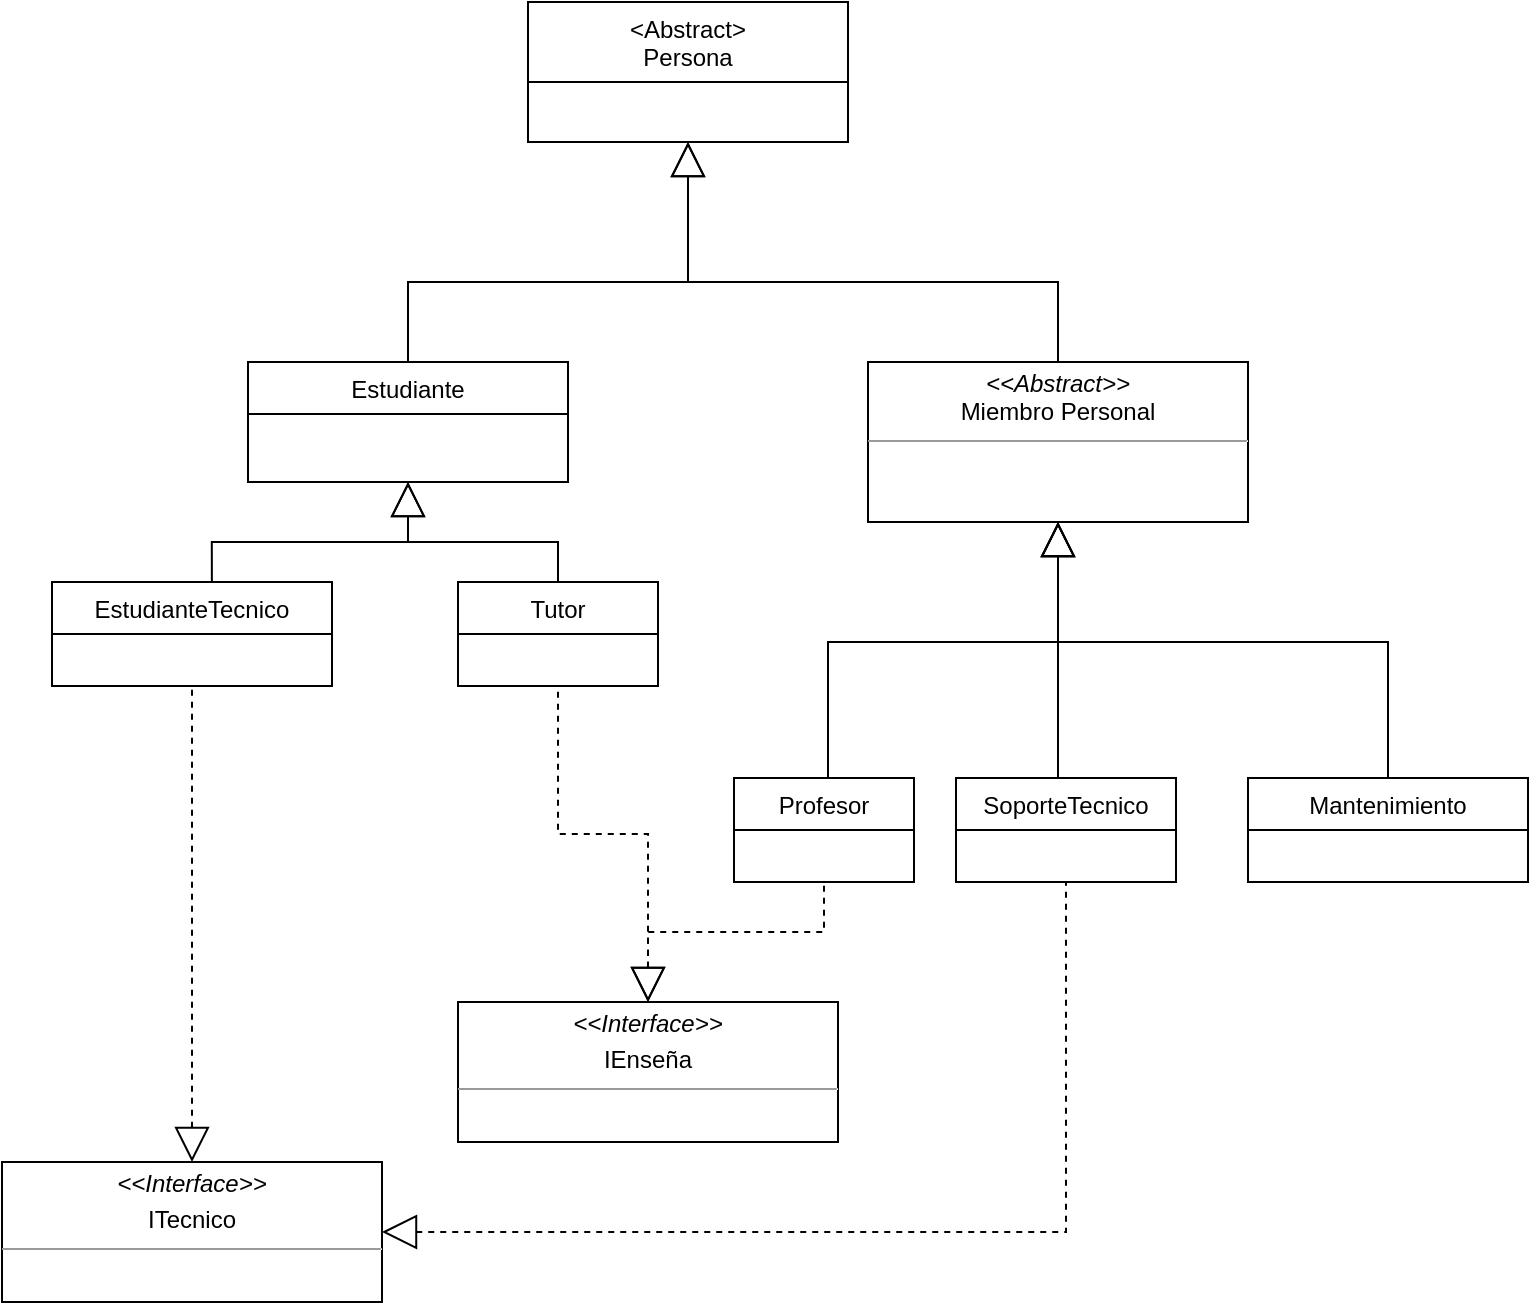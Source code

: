 <mxfile version="20.7.4" type="device"><diagram id="C5RBs43oDa-KdzZeNtuy" name="Page-1"><mxGraphModel dx="954" dy="591" grid="1" gridSize="10" guides="1" tooltips="1" connect="1" arrows="1" fold="1" page="1" pageScale="1" pageWidth="827" pageHeight="1169" math="0" shadow="0"><root><mxCell id="WIyWlLk6GJQsqaUBKTNV-0"/><mxCell id="WIyWlLk6GJQsqaUBKTNV-1" parent="WIyWlLk6GJQsqaUBKTNV-0"/><mxCell id="A1K5eRP-bRNh0tn0XHri-40" style="edgeStyle=orthogonalEdgeStyle;rounded=0;orthogonalLoop=1;jettySize=auto;html=1;startArrow=block;startFill=0;endArrow=none;endFill=0;startSize=15;endSize=6;" edge="1" parent="WIyWlLk6GJQsqaUBKTNV-1" source="zkfFHV4jXpPFQw0GAbJ--0" target="zkfFHV4jXpPFQw0GAbJ--6"><mxGeometry relative="1" as="geometry"><Array as="points"><mxPoint x="368" y="320"/><mxPoint x="228" y="320"/></Array></mxGeometry></mxCell><mxCell id="A1K5eRP-bRNh0tn0XHri-44" style="edgeStyle=orthogonalEdgeStyle;rounded=0;orthogonalLoop=1;jettySize=auto;html=1;startArrow=block;startFill=0;endArrow=none;endFill=0;startSize=15;endSize=6;" edge="1" parent="WIyWlLk6GJQsqaUBKTNV-1" source="zkfFHV4jXpPFQw0GAbJ--0" target="A1K5eRP-bRNh0tn0XHri-4"><mxGeometry relative="1" as="geometry"><Array as="points"><mxPoint x="368" y="320"/><mxPoint x="553" y="320"/></Array></mxGeometry></mxCell><mxCell id="zkfFHV4jXpPFQw0GAbJ--0" value="&lt;Abstract&gt;&#10;Persona" style="swimlane;fontStyle=0;align=center;verticalAlign=top;childLayout=stackLayout;horizontal=1;startSize=40;horizontalStack=0;resizeParent=1;resizeLast=0;collapsible=1;marginBottom=0;rounded=0;shadow=0;strokeWidth=1;" parent="WIyWlLk6GJQsqaUBKTNV-1" vertex="1"><mxGeometry x="288" y="180" width="160" height="70" as="geometry"><mxRectangle x="230" y="140" width="160" height="26" as="alternateBounds"/></mxGeometry></mxCell><mxCell id="A1K5eRP-bRNh0tn0XHri-38" style="edgeStyle=orthogonalEdgeStyle;rounded=0;orthogonalLoop=1;jettySize=auto;html=1;entryX=0.571;entryY=0;entryDx=0;entryDy=0;entryPerimeter=0;startArrow=block;startFill=0;endArrow=none;endFill=0;startSize=15;endSize=6;" edge="1" parent="WIyWlLk6GJQsqaUBKTNV-1" source="zkfFHV4jXpPFQw0GAbJ--6" target="A1K5eRP-bRNh0tn0XHri-30"><mxGeometry relative="1" as="geometry"/></mxCell><mxCell id="A1K5eRP-bRNh0tn0XHri-39" style="edgeStyle=orthogonalEdgeStyle;rounded=0;orthogonalLoop=1;jettySize=auto;html=1;entryX=0.5;entryY=0;entryDx=0;entryDy=0;startArrow=block;startFill=0;endArrow=none;endFill=0;startSize=15;endSize=6;" edge="1" parent="WIyWlLk6GJQsqaUBKTNV-1" source="zkfFHV4jXpPFQw0GAbJ--6" target="A1K5eRP-bRNh0tn0XHri-34"><mxGeometry relative="1" as="geometry"/></mxCell><mxCell id="zkfFHV4jXpPFQw0GAbJ--6" value="Estudiante" style="swimlane;fontStyle=0;align=center;verticalAlign=top;childLayout=stackLayout;horizontal=1;startSize=26;horizontalStack=0;resizeParent=1;resizeLast=0;collapsible=1;marginBottom=0;rounded=0;shadow=0;strokeWidth=1;" parent="WIyWlLk6GJQsqaUBKTNV-1" vertex="1"><mxGeometry x="148" y="360" width="160" height="60" as="geometry"><mxRectangle x="130" y="380" width="160" height="26" as="alternateBounds"/></mxGeometry></mxCell><mxCell id="A1K5eRP-bRNh0tn0XHri-10" value="" style="edgeStyle=orthogonalEdgeStyle;rounded=0;orthogonalLoop=1;jettySize=auto;html=1;startArrow=block;startFill=0;endSize=6;startSize=15;endArrow=none;endFill=0;" edge="1" parent="WIyWlLk6GJQsqaUBKTNV-1" source="A1K5eRP-bRNh0tn0XHri-4" target="A1K5eRP-bRNh0tn0XHri-17"><mxGeometry relative="1" as="geometry"><mxPoint x="383" y="540" as="targetPoint"/><Array as="points"><mxPoint x="553" y="500"/><mxPoint x="438" y="500"/></Array></mxGeometry></mxCell><mxCell id="A1K5eRP-bRNh0tn0XHri-26" style="edgeStyle=orthogonalEdgeStyle;rounded=0;orthogonalLoop=1;jettySize=auto;html=1;startArrow=block;startFill=0;endSize=6;startSize=15;endArrow=none;endFill=0;" edge="1" parent="WIyWlLk6GJQsqaUBKTNV-1" source="A1K5eRP-bRNh0tn0XHri-4" target="A1K5eRP-bRNh0tn0XHri-21"><mxGeometry relative="1" as="geometry"><Array as="points"><mxPoint x="553" y="530"/><mxPoint x="553" y="530"/></Array></mxGeometry></mxCell><mxCell id="A1K5eRP-bRNh0tn0XHri-29" style="edgeStyle=orthogonalEdgeStyle;rounded=0;orthogonalLoop=1;jettySize=auto;html=1;startArrow=block;startFill=0;startSize=15;endSize=6;endArrow=none;endFill=0;" edge="1" parent="WIyWlLk6GJQsqaUBKTNV-1" source="A1K5eRP-bRNh0tn0XHri-4" target="A1K5eRP-bRNh0tn0XHri-25"><mxGeometry relative="1" as="geometry"><Array as="points"><mxPoint x="553" y="500"/><mxPoint x="718" y="500"/></Array></mxGeometry></mxCell><mxCell id="A1K5eRP-bRNh0tn0XHri-4" value="&lt;p style=&quot;margin:0px;margin-top:4px;text-align:center;&quot;&gt;&lt;i&gt;&amp;lt;&amp;lt;Abstract&amp;gt;&amp;gt;&lt;/i&gt;&lt;br&gt;Miembro Personal&lt;/p&gt;&lt;hr size=&quot;1&quot;&gt;&lt;p style=&quot;margin:0px;margin-left:4px;&quot;&gt;&lt;/p&gt;&lt;p style=&quot;margin:0px;margin-left:4px;&quot;&gt;&lt;br&gt;&lt;/p&gt;" style="verticalAlign=top;align=left;overflow=fill;fontSize=12;fontFamily=Helvetica;html=1;" vertex="1" parent="WIyWlLk6GJQsqaUBKTNV-1"><mxGeometry x="458" y="360" width="190" height="80" as="geometry"/></mxCell><mxCell id="A1K5eRP-bRNh0tn0XHri-17" value="Profesor" style="swimlane;fontStyle=0;childLayout=stackLayout;horizontal=1;startSize=26;fillColor=none;horizontalStack=0;resizeParent=1;resizeParentMax=0;resizeLast=0;collapsible=1;marginBottom=0;" vertex="1" parent="WIyWlLk6GJQsqaUBKTNV-1"><mxGeometry x="391" y="568" width="90" height="52" as="geometry"/></mxCell><mxCell id="A1K5eRP-bRNh0tn0XHri-21" value="SoporteTecnico" style="swimlane;fontStyle=0;childLayout=stackLayout;horizontal=1;startSize=26;fillColor=none;horizontalStack=0;resizeParent=1;resizeParentMax=0;resizeLast=0;collapsible=1;marginBottom=0;" vertex="1" parent="WIyWlLk6GJQsqaUBKTNV-1"><mxGeometry x="502" y="568" width="110" height="52" as="geometry"/></mxCell><mxCell id="A1K5eRP-bRNh0tn0XHri-25" value="Mantenimiento" style="swimlane;fontStyle=0;childLayout=stackLayout;horizontal=1;startSize=26;fillColor=none;horizontalStack=0;resizeParent=1;resizeParentMax=0;resizeLast=0;collapsible=1;marginBottom=0;" vertex="1" parent="WIyWlLk6GJQsqaUBKTNV-1"><mxGeometry x="648" y="568" width="140" height="52" as="geometry"/></mxCell><mxCell id="A1K5eRP-bRNh0tn0XHri-30" value="EstudianteTecnico" style="swimlane;fontStyle=0;childLayout=stackLayout;horizontal=1;startSize=26;fillColor=none;horizontalStack=0;resizeParent=1;resizeParentMax=0;resizeLast=0;collapsible=1;marginBottom=0;" vertex="1" parent="WIyWlLk6GJQsqaUBKTNV-1"><mxGeometry x="50" y="470" width="140" height="52" as="geometry"/></mxCell><mxCell id="A1K5eRP-bRNh0tn0XHri-34" value="Tutor" style="swimlane;fontStyle=0;childLayout=stackLayout;horizontal=1;startSize=26;fillColor=none;horizontalStack=0;resizeParent=1;resizeParentMax=0;resizeLast=0;collapsible=1;marginBottom=0;" vertex="1" parent="WIyWlLk6GJQsqaUBKTNV-1"><mxGeometry x="253" y="470" width="100" height="52" as="geometry"/></mxCell><mxCell id="A1K5eRP-bRNh0tn0XHri-47" style="edgeStyle=orthogonalEdgeStyle;rounded=0;orthogonalLoop=1;jettySize=auto;html=1;entryX=0.5;entryY=1;entryDx=0;entryDy=0;startArrow=block;startFill=0;endArrow=none;endFill=0;startSize=15;endSize=6;dashed=1;" edge="1" parent="WIyWlLk6GJQsqaUBKTNV-1" source="A1K5eRP-bRNh0tn0XHri-45" target="A1K5eRP-bRNh0tn0XHri-34"><mxGeometry relative="1" as="geometry"/></mxCell><mxCell id="A1K5eRP-bRNh0tn0XHri-48" style="edgeStyle=orthogonalEdgeStyle;rounded=0;orthogonalLoop=1;jettySize=auto;html=1;entryX=0.5;entryY=1;entryDx=0;entryDy=0;startArrow=block;startFill=0;endArrow=none;endFill=0;startSize=15;endSize=6;dashed=1;" edge="1" parent="WIyWlLk6GJQsqaUBKTNV-1" source="A1K5eRP-bRNh0tn0XHri-45" target="A1K5eRP-bRNh0tn0XHri-17"><mxGeometry relative="1" as="geometry"/></mxCell><mxCell id="A1K5eRP-bRNh0tn0XHri-45" value="&lt;p style=&quot;margin:0px;margin-top:4px;text-align:center;&quot;&gt;&lt;i&gt;&amp;lt;&amp;lt;Interface&amp;gt;&amp;gt;&lt;/i&gt;&lt;br&gt;&lt;/p&gt;&lt;p style=&quot;margin:0px;margin-top:4px;text-align:center;&quot;&gt;IEnseña&lt;/p&gt;&lt;hr size=&quot;1&quot;&gt;&lt;p style=&quot;margin:0px;margin-left:4px;&quot;&gt;&lt;/p&gt;&lt;p style=&quot;margin:0px;margin-left:4px;&quot;&gt;&lt;br&gt;&lt;/p&gt;" style="verticalAlign=top;align=left;overflow=fill;fontSize=12;fontFamily=Helvetica;html=1;" vertex="1" parent="WIyWlLk6GJQsqaUBKTNV-1"><mxGeometry x="253" y="680" width="190" height="70" as="geometry"/></mxCell><mxCell id="A1K5eRP-bRNh0tn0XHri-49" style="edgeStyle=orthogonalEdgeStyle;rounded=0;orthogonalLoop=1;jettySize=auto;html=1;entryX=0.5;entryY=1;entryDx=0;entryDy=0;dashed=1;startArrow=block;startFill=0;endArrow=none;endFill=0;startSize=15;endSize=6;" edge="1" parent="WIyWlLk6GJQsqaUBKTNV-1" source="A1K5eRP-bRNh0tn0XHri-46" target="A1K5eRP-bRNh0tn0XHri-30"><mxGeometry relative="1" as="geometry"/></mxCell><mxCell id="A1K5eRP-bRNh0tn0XHri-50" style="edgeStyle=orthogonalEdgeStyle;rounded=0;orthogonalLoop=1;jettySize=auto;html=1;entryX=0.5;entryY=1;entryDx=0;entryDy=0;dashed=1;startArrow=block;startFill=0;endArrow=none;endFill=0;startSize=15;endSize=6;" edge="1" parent="WIyWlLk6GJQsqaUBKTNV-1" source="A1K5eRP-bRNh0tn0XHri-46" target="A1K5eRP-bRNh0tn0XHri-21"><mxGeometry relative="1" as="geometry"/></mxCell><mxCell id="A1K5eRP-bRNh0tn0XHri-46" value="&lt;p style=&quot;margin:0px;margin-top:4px;text-align:center;&quot;&gt;&lt;i&gt;&amp;lt;&amp;lt;Interface&amp;gt;&amp;gt;&lt;/i&gt;&lt;/p&gt;&lt;p style=&quot;margin:0px;margin-top:4px;text-align:center;&quot;&gt;ITecnico&lt;/p&gt;&lt;hr size=&quot;1&quot;&gt;&lt;p style=&quot;margin:0px;margin-left:4px;&quot;&gt;&lt;/p&gt;&lt;p style=&quot;margin:0px;margin-left:4px;&quot;&gt;&lt;br&gt;&lt;/p&gt;" style="verticalAlign=top;align=left;overflow=fill;fontSize=12;fontFamily=Helvetica;html=1;" vertex="1" parent="WIyWlLk6GJQsqaUBKTNV-1"><mxGeometry x="25" y="760" width="190" height="70" as="geometry"/></mxCell></root></mxGraphModel></diagram></mxfile>
